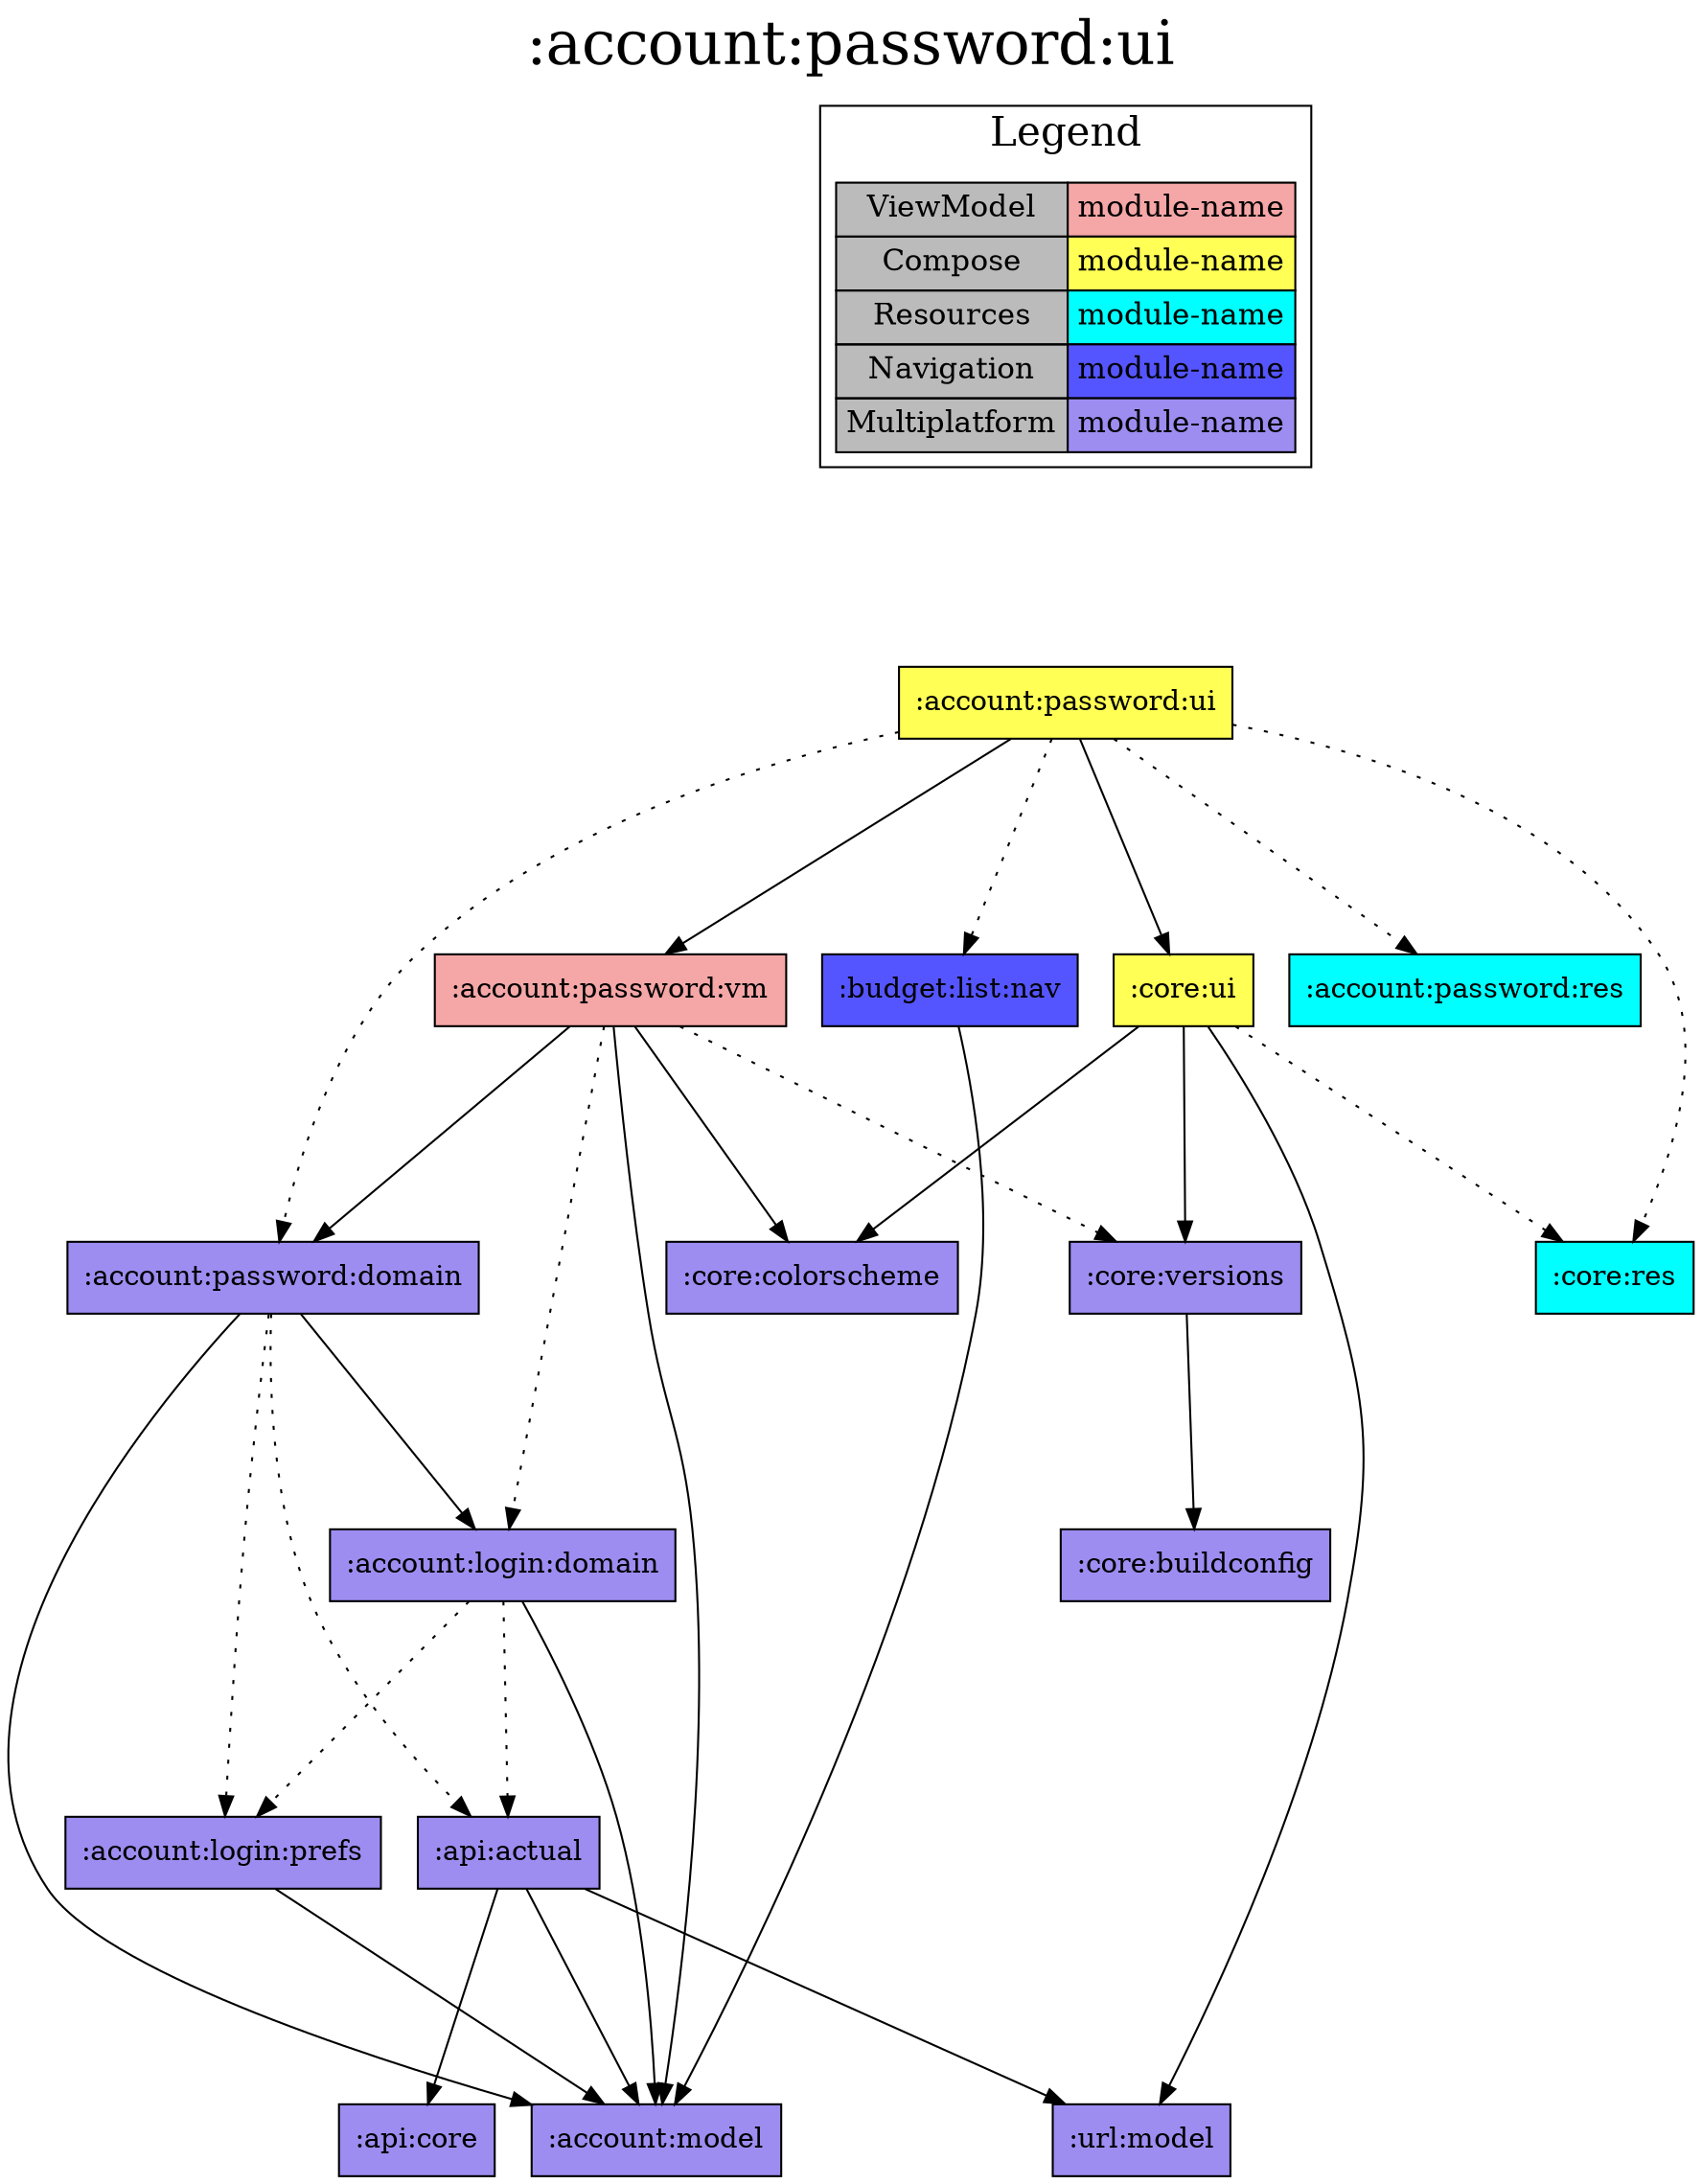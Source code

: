 digraph {
edge ["dir"="forward"]
graph ["dpi"="100","label"=":account:password:ui","labelloc"="t","fontsize"="30","ranksep"="1.5","rankdir"="TB"]
node ["style"="filled"]
":account:login:domain" ["fillcolor"="#9D8DF1","shape"="box"]
":account:login:prefs" ["fillcolor"="#9D8DF1","shape"="box"]
":account:model" ["fillcolor"="#9D8DF1","shape"="box"]
":account:password:domain" ["fillcolor"="#9D8DF1","shape"="box"]
":account:password:res" ["fillcolor"="#00FFFF","shape"="box"]
":account:password:ui" ["fillcolor"="#FFFF55","shape"="box"]
":account:password:vm" ["fillcolor"="#F5A6A6","shape"="box"]
":api:actual" ["fillcolor"="#9D8DF1","shape"="box"]
":api:core" ["fillcolor"="#9D8DF1","shape"="box"]
":budget:list:nav" ["fillcolor"="#5555FF","shape"="box"]
":core:buildconfig" ["fillcolor"="#9D8DF1","shape"="box"]
":core:colorscheme" ["fillcolor"="#9D8DF1","shape"="box"]
":core:res" ["fillcolor"="#00FFFF","shape"="box"]
":core:ui" ["fillcolor"="#FFFF55","shape"="box"]
":core:versions" ["fillcolor"="#9D8DF1","shape"="box"]
":url:model" ["fillcolor"="#9D8DF1","shape"="box"]
{
edge ["dir"="none"]
graph ["rank"="same"]
}
":account:login:domain" -> ":account:login:prefs" ["style"="dotted"]
":account:login:domain" -> ":account:model"
":account:login:domain" -> ":api:actual" ["style"="dotted"]
":account:login:prefs" -> ":account:model"
":account:password:domain" -> ":account:login:domain"
":account:password:domain" -> ":account:login:prefs" ["style"="dotted"]
":account:password:domain" -> ":account:model"
":account:password:domain" -> ":api:actual" ["style"="dotted"]
":account:password:ui" -> ":account:password:domain" ["style"="dotted"]
":account:password:ui" -> ":account:password:res" ["style"="dotted"]
":account:password:ui" -> ":account:password:vm"
":account:password:ui" -> ":budget:list:nav" ["style"="dotted"]
":account:password:ui" -> ":core:res" ["style"="dotted"]
":account:password:ui" -> ":core:ui"
":account:password:vm" -> ":account:login:domain" ["style"="dotted"]
":account:password:vm" -> ":account:model"
":account:password:vm" -> ":account:password:domain"
":account:password:vm" -> ":core:colorscheme"
":account:password:vm" -> ":core:versions" ["style"="dotted"]
":api:actual" -> ":account:model"
":api:actual" -> ":api:core"
":api:actual" -> ":url:model"
":budget:list:nav" -> ":account:model"
":core:ui" -> ":core:colorscheme"
":core:ui" -> ":core:res" ["style"="dotted"]
":core:ui" -> ":core:versions"
":core:ui" -> ":url:model"
":core:versions" -> ":core:buildconfig"
subgraph "cluster_legend" {
edge ["dir"="none"]
graph ["label"="Legend","fontsize"="20"]
"Legend" ["style"="filled","fillcolor"="#bbbbbb","shape"="none","margin"="0","fontsize"="15","label"=<
<TABLE BORDER="0" CELLBORDER="1" CELLSPACING="0" CELLPADDING="4">
<TR><TD>ViewModel</TD><TD BGCOLOR="#F5A6A6">module-name</TD></TR>
<TR><TD>Compose</TD><TD BGCOLOR="#FFFF55">module-name</TD></TR>
<TR><TD>Resources</TD><TD BGCOLOR="#00FFFF">module-name</TD></TR>
<TR><TD>Navigation</TD><TD BGCOLOR="#5555FF">module-name</TD></TR>
<TR><TD>Multiplatform</TD><TD BGCOLOR="#9D8DF1">module-name</TD></TR>
</TABLE>
>]
} -> ":account:password:ui" ["style"="invis"]
}
